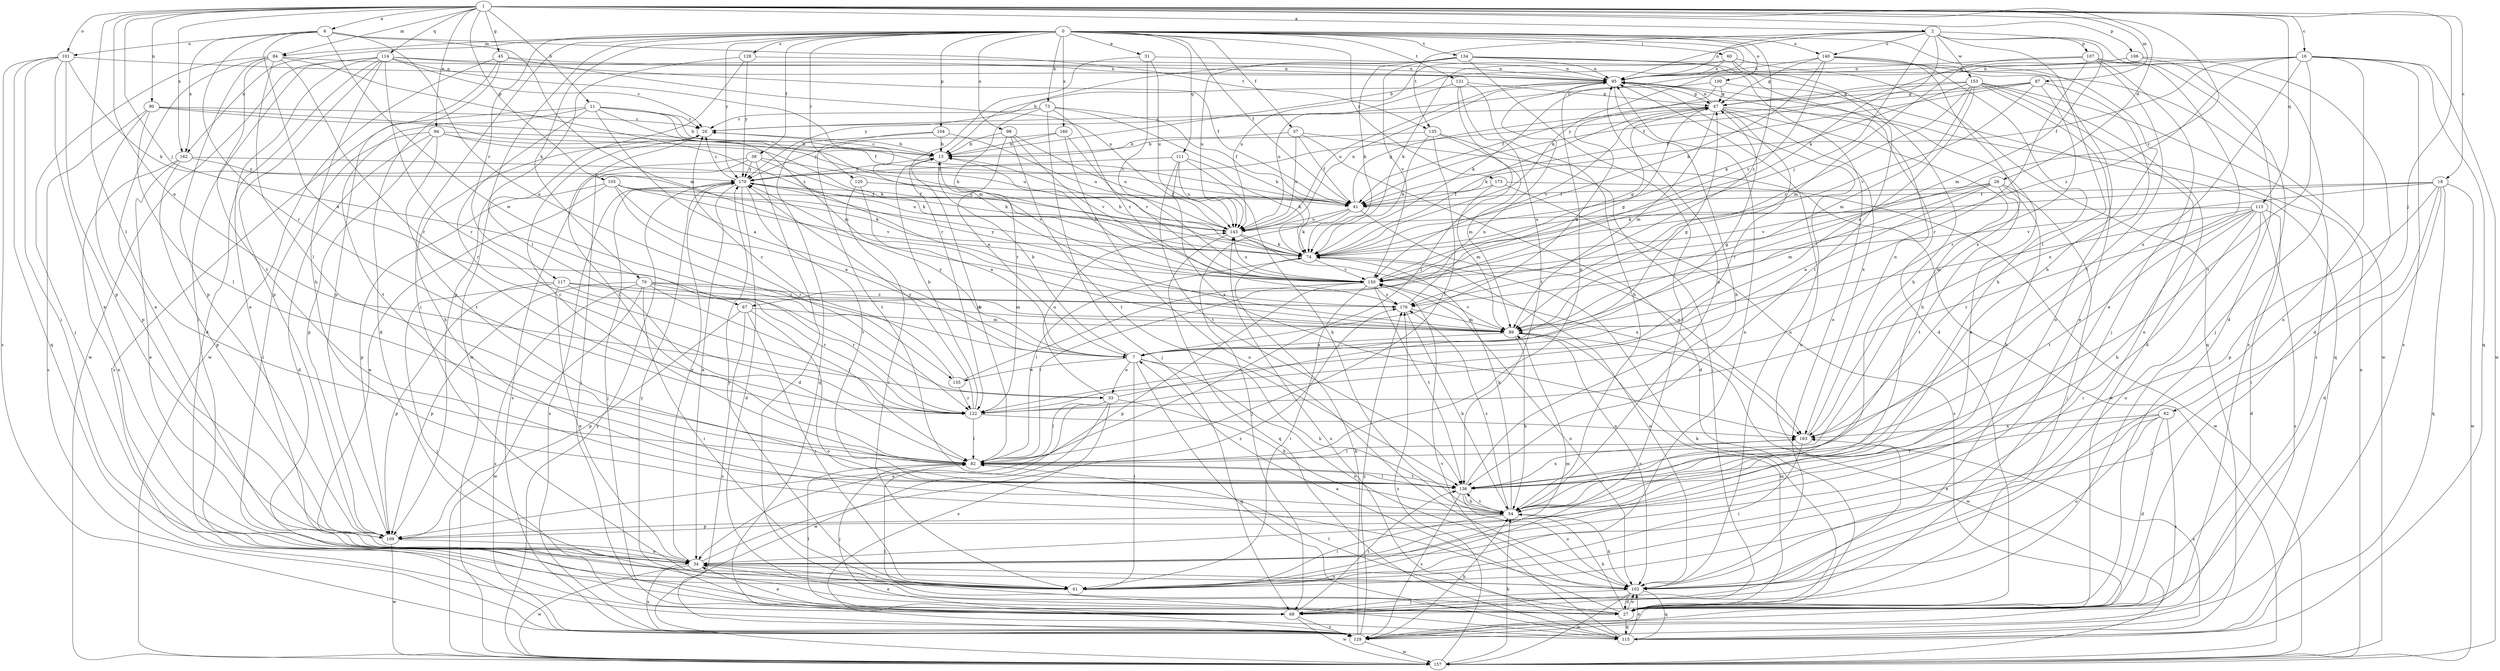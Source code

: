 strict digraph  {
0;
1;
2;
6;
7;
11;
13;
16;
18;
20;
26;
27;
31;
33;
34;
37;
38;
41;
45;
47;
54;
60;
61;
62;
67;
68;
70;
73;
74;
82;
84;
87;
89;
90;
94;
95;
98;
100;
101;
102;
104;
105;
106;
107;
109;
111;
113;
114;
115;
117;
120;
122;
128;
129;
131;
134;
135;
136;
140;
143;
150;
153;
155;
157;
160;
162;
163;
170;
173;
176;
0 -> 31  [label=e];
0 -> 37  [label=f];
0 -> 38  [label=f];
0 -> 41  [label=f];
0 -> 54  [label=h];
0 -> 60  [label=i];
0 -> 61  [label=i];
0 -> 70  [label=k];
0 -> 73  [label=k];
0 -> 74  [label=k];
0 -> 82  [label=l];
0 -> 84  [label=m];
0 -> 98  [label=o];
0 -> 100  [label=o];
0 -> 104  [label=p];
0 -> 111  [label=q];
0 -> 117  [label=r];
0 -> 120  [label=r];
0 -> 128  [label=s];
0 -> 131  [label=t];
0 -> 134  [label=t];
0 -> 140  [label=u];
0 -> 160  [label=x];
0 -> 162  [label=x];
0 -> 170  [label=y];
0 -> 173  [label=z];
0 -> 176  [label=z];
1 -> 2  [label=a];
1 -> 6  [label=a];
1 -> 11  [label=b];
1 -> 16  [label=c];
1 -> 18  [label=c];
1 -> 26  [label=d];
1 -> 33  [label=e];
1 -> 45  [label=g];
1 -> 62  [label=j];
1 -> 67  [label=j];
1 -> 82  [label=l];
1 -> 84  [label=m];
1 -> 87  [label=m];
1 -> 90  [label=n];
1 -> 94  [label=n];
1 -> 101  [label=o];
1 -> 105  [label=p];
1 -> 106  [label=p];
1 -> 113  [label=q];
1 -> 114  [label=q];
1 -> 150  [label=v];
1 -> 162  [label=x];
2 -> 13  [label=b];
2 -> 27  [label=d];
2 -> 67  [label=j];
2 -> 74  [label=k];
2 -> 82  [label=l];
2 -> 89  [label=m];
2 -> 95  [label=n];
2 -> 107  [label=p];
2 -> 135  [label=t];
2 -> 140  [label=u];
2 -> 153  [label=w];
6 -> 7  [label=a];
6 -> 33  [label=e];
6 -> 89  [label=m];
6 -> 101  [label=o];
6 -> 122  [label=r];
6 -> 135  [label=t];
6 -> 155  [label=w];
6 -> 162  [label=x];
7 -> 13  [label=b];
7 -> 33  [label=e];
7 -> 47  [label=g];
7 -> 54  [label=h];
7 -> 61  [label=i];
7 -> 102  [label=o];
7 -> 115  [label=q];
7 -> 155  [label=w];
7 -> 170  [label=y];
11 -> 7  [label=a];
11 -> 13  [label=b];
11 -> 20  [label=c];
11 -> 41  [label=f];
11 -> 89  [label=m];
11 -> 122  [label=r];
11 -> 129  [label=s];
11 -> 136  [label=t];
13 -> 20  [label=c];
13 -> 150  [label=v];
13 -> 170  [label=y];
16 -> 20  [label=c];
16 -> 41  [label=f];
16 -> 95  [label=n];
16 -> 102  [label=o];
16 -> 115  [label=q];
16 -> 129  [label=s];
16 -> 136  [label=t];
16 -> 157  [label=w];
16 -> 163  [label=x];
16 -> 176  [label=z];
18 -> 27  [label=d];
18 -> 41  [label=f];
18 -> 61  [label=i];
18 -> 74  [label=k];
18 -> 109  [label=p];
18 -> 115  [label=q];
18 -> 150  [label=v];
18 -> 157  [label=w];
20 -> 13  [label=b];
20 -> 54  [label=h];
20 -> 82  [label=l];
26 -> 7  [label=a];
26 -> 41  [label=f];
26 -> 54  [label=h];
26 -> 68  [label=j];
26 -> 89  [label=m];
26 -> 136  [label=t];
26 -> 150  [label=v];
27 -> 7  [label=a];
27 -> 34  [label=e];
27 -> 54  [label=h];
27 -> 74  [label=k];
27 -> 82  [label=l];
27 -> 89  [label=m];
27 -> 102  [label=o];
27 -> 115  [label=q];
31 -> 95  [label=n];
31 -> 122  [label=r];
31 -> 143  [label=u];
31 -> 150  [label=v];
33 -> 34  [label=e];
33 -> 47  [label=g];
33 -> 54  [label=h];
33 -> 82  [label=l];
33 -> 129  [label=s];
33 -> 143  [label=u];
33 -> 157  [label=w];
34 -> 61  [label=i];
34 -> 102  [label=o];
34 -> 129  [label=s];
34 -> 157  [label=w];
34 -> 170  [label=y];
34 -> 176  [label=z];
37 -> 13  [label=b];
37 -> 27  [label=d];
37 -> 41  [label=f];
37 -> 143  [label=u];
37 -> 157  [label=w];
38 -> 27  [label=d];
38 -> 68  [label=j];
38 -> 74  [label=k];
38 -> 129  [label=s];
38 -> 143  [label=u];
38 -> 170  [label=y];
41 -> 47  [label=g];
41 -> 68  [label=j];
41 -> 74  [label=k];
41 -> 143  [label=u];
41 -> 163  [label=x];
45 -> 27  [label=d];
45 -> 95  [label=n];
45 -> 109  [label=p];
45 -> 143  [label=u];
45 -> 157  [label=w];
47 -> 20  [label=c];
47 -> 34  [label=e];
47 -> 54  [label=h];
47 -> 74  [label=k];
47 -> 89  [label=m];
47 -> 95  [label=n];
47 -> 122  [label=r];
47 -> 150  [label=v];
47 -> 163  [label=x];
54 -> 61  [label=i];
54 -> 74  [label=k];
54 -> 109  [label=p];
54 -> 136  [label=t];
54 -> 176  [label=z];
60 -> 54  [label=h];
60 -> 74  [label=k];
60 -> 95  [label=n];
60 -> 115  [label=q];
60 -> 136  [label=t];
60 -> 143  [label=u];
61 -> 89  [label=m];
61 -> 95  [label=n];
61 -> 170  [label=y];
62 -> 27  [label=d];
62 -> 34  [label=e];
62 -> 102  [label=o];
62 -> 129  [label=s];
62 -> 136  [label=t];
62 -> 163  [label=x];
67 -> 61  [label=i];
67 -> 89  [label=m];
67 -> 102  [label=o];
67 -> 109  [label=p];
67 -> 129  [label=s];
68 -> 34  [label=e];
68 -> 82  [label=l];
68 -> 95  [label=n];
68 -> 129  [label=s];
68 -> 136  [label=t];
68 -> 157  [label=w];
68 -> 170  [label=y];
70 -> 61  [label=i];
70 -> 82  [label=l];
70 -> 89  [label=m];
70 -> 109  [label=p];
70 -> 122  [label=r];
70 -> 129  [label=s];
70 -> 157  [label=w];
70 -> 176  [label=z];
73 -> 20  [label=c];
73 -> 41  [label=f];
73 -> 68  [label=j];
73 -> 74  [label=k];
73 -> 122  [label=r];
73 -> 176  [label=z];
74 -> 13  [label=b];
74 -> 82  [label=l];
74 -> 102  [label=o];
74 -> 150  [label=v];
82 -> 13  [label=b];
82 -> 20  [label=c];
82 -> 68  [label=j];
82 -> 95  [label=n];
82 -> 136  [label=t];
84 -> 34  [label=e];
84 -> 68  [label=j];
84 -> 82  [label=l];
84 -> 95  [label=n];
84 -> 109  [label=p];
84 -> 122  [label=r];
84 -> 136  [label=t];
84 -> 176  [label=z];
87 -> 41  [label=f];
87 -> 47  [label=g];
87 -> 122  [label=r];
87 -> 150  [label=v];
87 -> 163  [label=x];
87 -> 170  [label=y];
89 -> 7  [label=a];
89 -> 54  [label=h];
89 -> 102  [label=o];
89 -> 150  [label=v];
89 -> 157  [label=w];
90 -> 20  [label=c];
90 -> 41  [label=f];
90 -> 74  [label=k];
90 -> 82  [label=l];
90 -> 109  [label=p];
90 -> 129  [label=s];
94 -> 13  [label=b];
94 -> 27  [label=d];
94 -> 61  [label=i];
94 -> 74  [label=k];
94 -> 109  [label=p];
94 -> 136  [label=t];
94 -> 143  [label=u];
95 -> 47  [label=g];
95 -> 54  [label=h];
95 -> 143  [label=u];
95 -> 170  [label=y];
98 -> 7  [label=a];
98 -> 13  [label=b];
98 -> 136  [label=t];
98 -> 143  [label=u];
98 -> 150  [label=v];
100 -> 7  [label=a];
100 -> 47  [label=g];
100 -> 74  [label=k];
100 -> 115  [label=q];
101 -> 34  [label=e];
101 -> 61  [label=i];
101 -> 74  [label=k];
101 -> 95  [label=n];
101 -> 109  [label=p];
101 -> 115  [label=q];
101 -> 129  [label=s];
102 -> 27  [label=d];
102 -> 54  [label=h];
102 -> 68  [label=j];
102 -> 95  [label=n];
102 -> 115  [label=q];
102 -> 157  [label=w];
104 -> 13  [label=b];
104 -> 115  [label=q];
104 -> 136  [label=t];
104 -> 143  [label=u];
105 -> 7  [label=a];
105 -> 34  [label=e];
105 -> 41  [label=f];
105 -> 74  [label=k];
105 -> 109  [label=p];
105 -> 122  [label=r];
105 -> 150  [label=v];
106 -> 27  [label=d];
106 -> 41  [label=f];
106 -> 68  [label=j];
106 -> 95  [label=n];
107 -> 34  [label=e];
107 -> 68  [label=j];
107 -> 89  [label=m];
107 -> 95  [label=n];
107 -> 122  [label=r];
107 -> 129  [label=s];
107 -> 136  [label=t];
109 -> 34  [label=e];
109 -> 157  [label=w];
111 -> 54  [label=h];
111 -> 74  [label=k];
111 -> 136  [label=t];
111 -> 143  [label=u];
111 -> 163  [label=x];
111 -> 170  [label=y];
113 -> 27  [label=d];
113 -> 54  [label=h];
113 -> 61  [label=i];
113 -> 89  [label=m];
113 -> 102  [label=o];
113 -> 122  [label=r];
113 -> 129  [label=s];
113 -> 136  [label=t];
113 -> 143  [label=u];
114 -> 20  [label=c];
114 -> 27  [label=d];
114 -> 34  [label=e];
114 -> 41  [label=f];
114 -> 54  [label=h];
114 -> 61  [label=i];
114 -> 89  [label=m];
114 -> 95  [label=n];
114 -> 109  [label=p];
114 -> 122  [label=r];
114 -> 157  [label=w];
115 -> 82  [label=l];
115 -> 102  [label=o];
115 -> 143  [label=u];
115 -> 150  [label=v];
115 -> 163  [label=x];
117 -> 34  [label=e];
117 -> 68  [label=j];
117 -> 89  [label=m];
117 -> 109  [label=p];
117 -> 122  [label=r];
117 -> 176  [label=z];
120 -> 7  [label=a];
120 -> 41  [label=f];
120 -> 61  [label=i];
122 -> 13  [label=b];
122 -> 82  [label=l];
122 -> 163  [label=x];
122 -> 170  [label=y];
128 -> 95  [label=n];
128 -> 109  [label=p];
128 -> 157  [label=w];
128 -> 170  [label=y];
129 -> 54  [label=h];
129 -> 74  [label=k];
129 -> 157  [label=w];
129 -> 176  [label=z];
131 -> 47  [label=g];
131 -> 54  [label=h];
131 -> 82  [label=l];
131 -> 136  [label=t];
131 -> 143  [label=u];
134 -> 13  [label=b];
134 -> 27  [label=d];
134 -> 61  [label=i];
134 -> 74  [label=k];
134 -> 95  [label=n];
134 -> 102  [label=o];
134 -> 143  [label=u];
134 -> 150  [label=v];
134 -> 157  [label=w];
135 -> 13  [label=b];
135 -> 68  [label=j];
135 -> 74  [label=k];
135 -> 82  [label=l];
135 -> 89  [label=m];
136 -> 54  [label=h];
136 -> 82  [label=l];
136 -> 95  [label=n];
136 -> 102  [label=o];
136 -> 129  [label=s];
136 -> 163  [label=x];
140 -> 47  [label=g];
140 -> 54  [label=h];
140 -> 74  [label=k];
140 -> 95  [label=n];
140 -> 102  [label=o];
140 -> 150  [label=v];
140 -> 163  [label=x];
143 -> 74  [label=k];
143 -> 95  [label=n];
143 -> 115  [label=q];
143 -> 163  [label=x];
150 -> 13  [label=b];
150 -> 47  [label=g];
150 -> 61  [label=i];
150 -> 82  [label=l];
150 -> 102  [label=o];
150 -> 109  [label=p];
150 -> 136  [label=t];
150 -> 143  [label=u];
150 -> 170  [label=y];
150 -> 176  [label=z];
153 -> 7  [label=a];
153 -> 27  [label=d];
153 -> 34  [label=e];
153 -> 41  [label=f];
153 -> 47  [label=g];
153 -> 74  [label=k];
153 -> 89  [label=m];
153 -> 102  [label=o];
153 -> 129  [label=s];
153 -> 176  [label=z];
155 -> 20  [label=c];
155 -> 95  [label=n];
155 -> 122  [label=r];
157 -> 54  [label=h];
157 -> 95  [label=n];
157 -> 170  [label=y];
157 -> 176  [label=z];
160 -> 13  [label=b];
160 -> 102  [label=o];
160 -> 150  [label=v];
160 -> 170  [label=y];
162 -> 34  [label=e];
162 -> 74  [label=k];
162 -> 102  [label=o];
162 -> 109  [label=p];
162 -> 170  [label=y];
163 -> 61  [label=i];
163 -> 82  [label=l];
163 -> 95  [label=n];
170 -> 20  [label=c];
170 -> 27  [label=d];
170 -> 34  [label=e];
170 -> 41  [label=f];
170 -> 68  [label=j];
170 -> 129  [label=s];
170 -> 136  [label=t];
170 -> 143  [label=u];
173 -> 41  [label=f];
173 -> 89  [label=m];
173 -> 129  [label=s];
173 -> 157  [label=w];
176 -> 47  [label=g];
176 -> 54  [label=h];
176 -> 89  [label=m];
}
